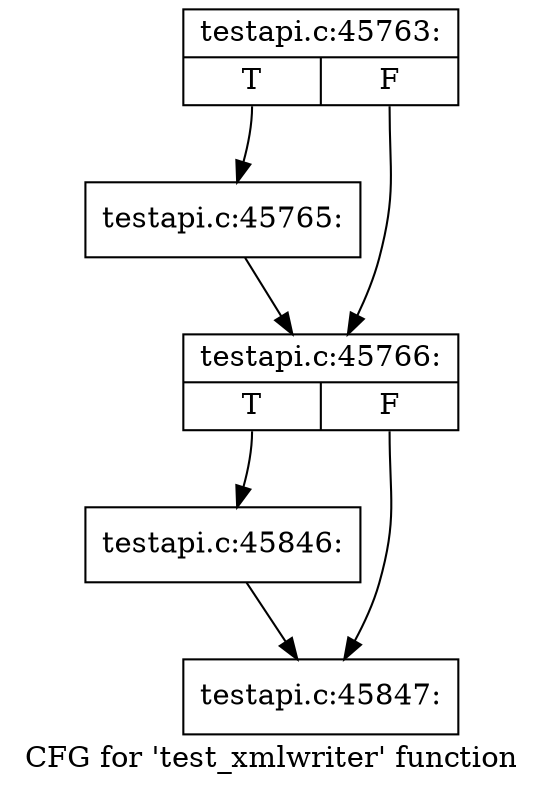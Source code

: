 digraph "CFG for 'test_xmlwriter' function" {
	label="CFG for 'test_xmlwriter' function";

	Node0x57dc9c0 [shape=record,label="{testapi.c:45763:|{<s0>T|<s1>F}}"];
	Node0x57dc9c0:s0 -> Node0x57e1b80;
	Node0x57dc9c0:s1 -> Node0x57e1bd0;
	Node0x57e1b80 [shape=record,label="{testapi.c:45765:}"];
	Node0x57e1b80 -> Node0x57e1bd0;
	Node0x57e1bd0 [shape=record,label="{testapi.c:45766:|{<s0>T|<s1>F}}"];
	Node0x57e1bd0:s0 -> Node0x57f0e80;
	Node0x57e1bd0:s1 -> Node0x57f1f80;
	Node0x57f0e80 [shape=record,label="{testapi.c:45846:}"];
	Node0x57f0e80 -> Node0x57f1f80;
	Node0x57f1f80 [shape=record,label="{testapi.c:45847:}"];
}
